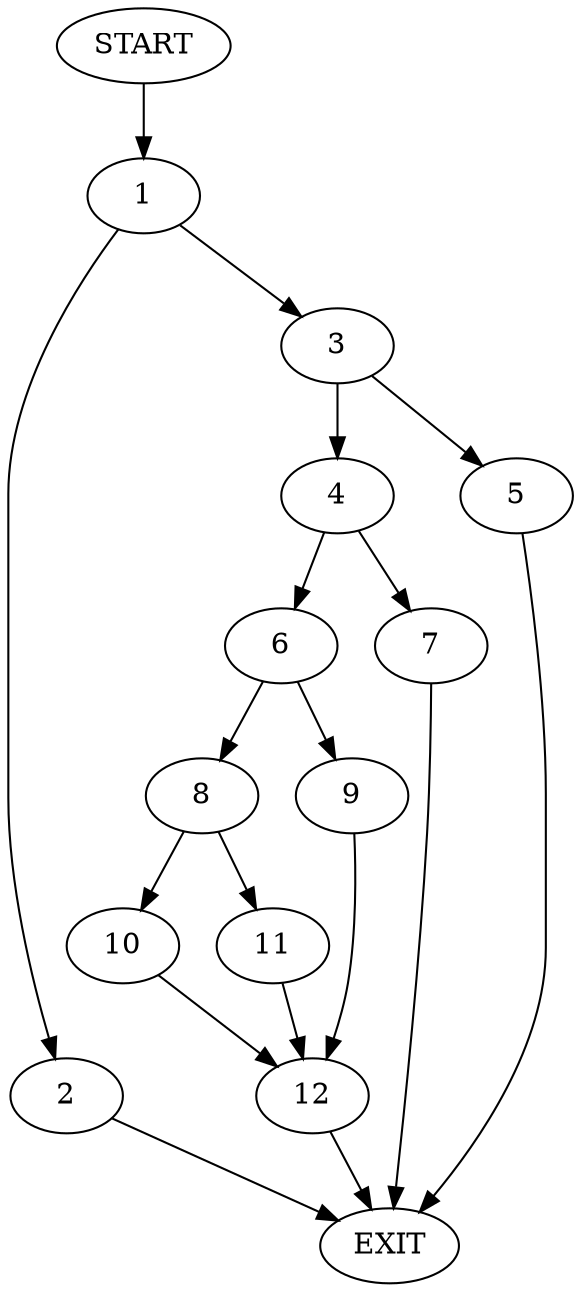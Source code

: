 digraph {
0 [label="START"]
13 [label="EXIT"]
0 -> 1
1 -> 2
1 -> 3
3 -> 4
3 -> 5
2 -> 13
5 -> 13
4 -> 6
4 -> 7
6 -> 8
6 -> 9
7 -> 13
8 -> 10
8 -> 11
9 -> 12
10 -> 12
11 -> 12
12 -> 13
}

